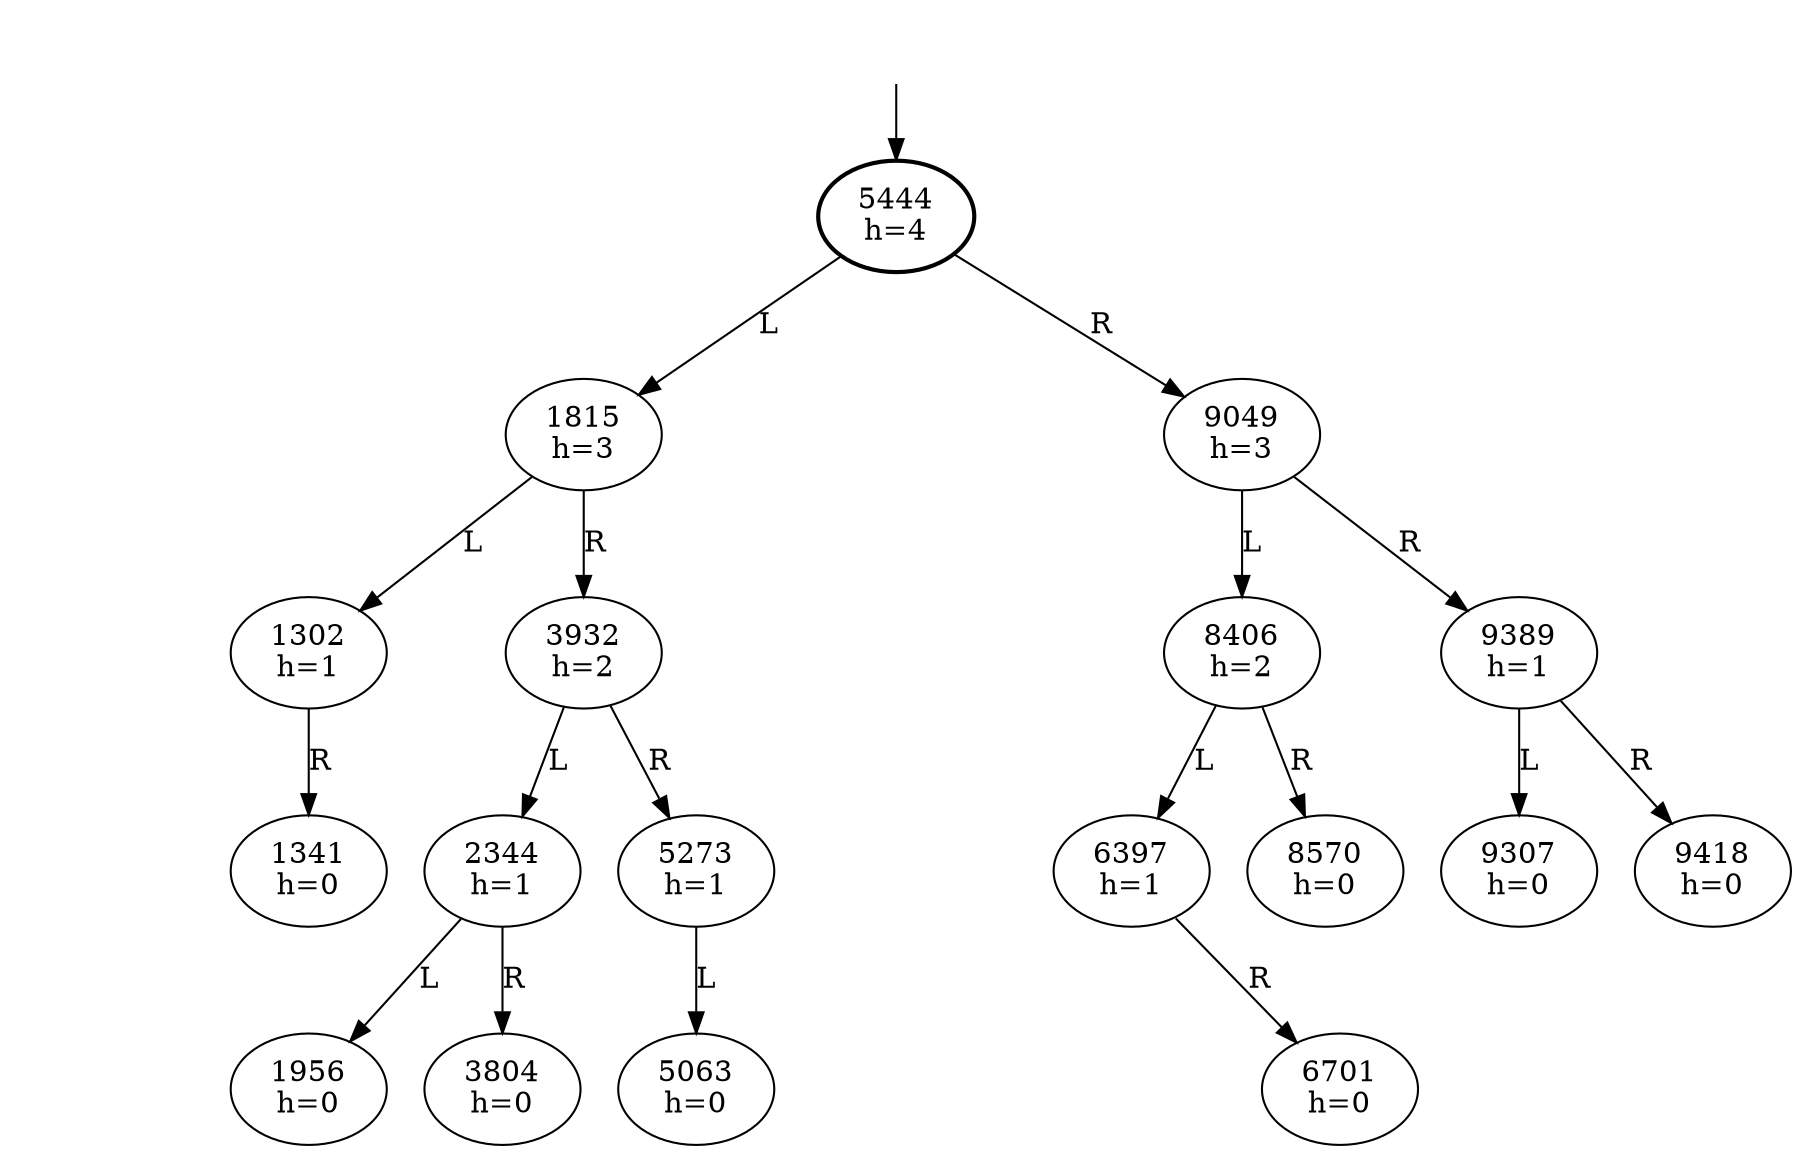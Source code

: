 digraph {
  DUMMY [style=invis];
  DUMMY -> 5444;
  5444 [penwidth=2];

  5444 [label="5444\nh=4"];

  5444 -> 1815 [label="L"];
  1815 [label="1815\nh=3"];

  1815 -> 1302 [label="L"];
  1302 [label="1302\nh=1"];

  1302 -> L_1302 [style=invis];
  L_1302 [style=invis];

  1302 -> 1341 [label="R"];
  1341 [label="1341\nh=0"];



  1815 -> 3932 [label="R"];
  3932 [label="3932\nh=2"];

  3932 -> 2344 [label="L"];
  2344 [label="2344\nh=1"];

  2344 -> 1956 [label="L"];
  1956 [label="1956\nh=0"];



  2344 -> 3804 [label="R"];
  3804 [label="3804\nh=0"];



  3932 -> 5273 [label="R"];
  5273 [label="5273\nh=1"];

  5273 -> 5063 [label="L"];
  5063 [label="5063\nh=0"];



  5273 -> R_5273 [style=invis];
  R_5273 [style=invis];

  5444 -> 9049 [label="R"];
  9049 [label="9049\nh=3"];

  9049 -> 8406 [label="L"];
  8406 [label="8406\nh=2"];

  8406 -> 6397 [label="L"];
  6397 [label="6397\nh=1"];

  6397 -> L_6397 [style=invis];
  L_6397 [style=invis];

  6397 -> 6701 [label="R"];
  6701 [label="6701\nh=0"];



  8406 -> 8570 [label="R"];
  8570 [label="8570\nh=0"];



  9049 -> 9389 [label="R"];
  9389 [label="9389\nh=1"];

  9389 -> 9307 [label="L"];
  9307 [label="9307\nh=0"];



  9389 -> 9418 [label="R"];
  9418 [label="9418\nh=0"];



}
